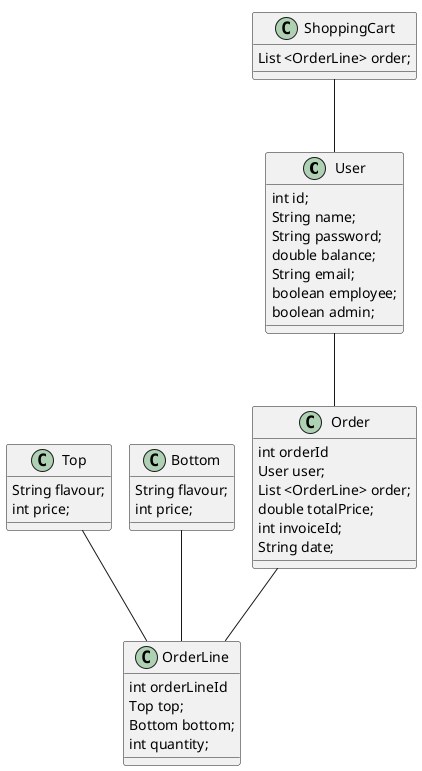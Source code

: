 @startuml
'https://plantuml.com/class-diagram
!pragma layout smetana


class User {
int id;
String name;
String password;
double balance;
String email;
boolean employee;
boolean admin;
}

class Order{
int orderId
User user;
List <OrderLine> order;
double totalPrice;
int invoiceId;
String date;
}

class ShoppingCart{
List <OrderLine> order;
}

class OrderLine{
int orderLineId
Top top;
Bottom bottom;
int quantity;
}


class Top{
String flavour;
int price;
}

class Bottom{
String flavour;
int price;
}

Bottom --- OrderLine
Top --- OrderLine
User --- Order
Order --- OrderLine
ShoppingCart --- User

@enduml